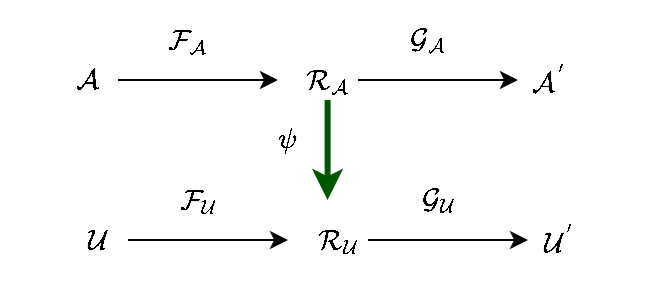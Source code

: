 <mxfile version="20.6.0" type="github">
  <diagram id="MJw_VQMlMMKwu6G3V24O" name="第 1 页">
    <mxGraphModel dx="415" dy="219" grid="1" gridSize="10" guides="1" tooltips="1" connect="1" arrows="1" fold="1" page="1" pageScale="1" pageWidth="827" pageHeight="1169" math="1" shadow="0">
      <root>
        <mxCell id="0" />
        <mxCell id="1" parent="0" />
        <mxCell id="_eu8RNjL3aE1zg_XiL9r-3" value="$$\mathcal{A}$$" style="text;html=1;align=center;verticalAlign=middle;whiteSpace=wrap;rounded=0;" vertex="1" parent="1">
          <mxGeometry x="190" y="180" width="70" height="40" as="geometry" />
        </mxCell>
        <mxCell id="_eu8RNjL3aE1zg_XiL9r-5" value="" style="endArrow=classic;html=1;rounded=0;" edge="1" parent="1">
          <mxGeometry width="50" height="50" relative="1" as="geometry">
            <mxPoint x="240" y="200" as="sourcePoint" />
            <mxPoint x="320" y="200" as="targetPoint" />
          </mxGeometry>
        </mxCell>
        <mxCell id="_eu8RNjL3aE1zg_XiL9r-6" value="$$\mathcal{A}^{&#39;}$$" style="text;html=1;strokeColor=none;fillColor=none;align=center;verticalAlign=middle;whiteSpace=wrap;rounded=0;" vertex="1" parent="1">
          <mxGeometry x="420" y="180" width="70" height="40" as="geometry" />
        </mxCell>
        <mxCell id="_eu8RNjL3aE1zg_XiL9r-11" value="$$\mathcal{F}_{\mathcal{A}}$$" style="text;html=1;strokeColor=none;fillColor=none;align=center;verticalAlign=middle;whiteSpace=wrap;rounded=0;" vertex="1" parent="1">
          <mxGeometry x="240" y="160" width="70" height="40" as="geometry" />
        </mxCell>
        <mxCell id="_eu8RNjL3aE1zg_XiL9r-12" value="" style="endArrow=classic;html=1;rounded=0;" edge="1" parent="1">
          <mxGeometry width="50" height="50" relative="1" as="geometry">
            <mxPoint x="360" y="200" as="sourcePoint" />
            <mxPoint x="440" y="200" as="targetPoint" />
          </mxGeometry>
        </mxCell>
        <mxCell id="_eu8RNjL3aE1zg_XiL9r-13" value="$$\mathcal{G}_{\mathcal{A}}$$" style="text;html=1;strokeColor=none;fillColor=none;align=center;verticalAlign=middle;whiteSpace=wrap;rounded=0;" vertex="1" parent="1">
          <mxGeometry x="360" y="160" width="70" height="40" as="geometry" />
        </mxCell>
        <mxCell id="_eu8RNjL3aE1zg_XiL9r-14" value="$$\mathcal{R}_{\mathcal{A}}$$" style="text;html=1;align=center;verticalAlign=middle;whiteSpace=wrap;rounded=0;" vertex="1" parent="1">
          <mxGeometry x="310" y="180" width="70" height="40" as="geometry" />
        </mxCell>
        <mxCell id="_eu8RNjL3aE1zg_XiL9r-20" value="$$\mathcal{U}$$" style="text;html=1;align=center;verticalAlign=middle;whiteSpace=wrap;rounded=0;" vertex="1" parent="1">
          <mxGeometry x="195" y="260" width="70" height="40" as="geometry" />
        </mxCell>
        <mxCell id="_eu8RNjL3aE1zg_XiL9r-21" value="" style="endArrow=classic;html=1;rounded=0;" edge="1" parent="1">
          <mxGeometry width="50" height="50" relative="1" as="geometry">
            <mxPoint x="245" y="280" as="sourcePoint" />
            <mxPoint x="325" y="280" as="targetPoint" />
          </mxGeometry>
        </mxCell>
        <mxCell id="_eu8RNjL3aE1zg_XiL9r-22" value="$$\mathcal{U}^{&#39;}$$" style="text;html=1;strokeColor=none;fillColor=none;align=center;verticalAlign=middle;whiteSpace=wrap;rounded=0;" vertex="1" parent="1">
          <mxGeometry x="425" y="260" width="70" height="40" as="geometry" />
        </mxCell>
        <mxCell id="_eu8RNjL3aE1zg_XiL9r-23" value="$$\mathcal{F}_{\mathcal{U}}$$" style="text;html=1;strokeColor=none;fillColor=none;align=center;verticalAlign=middle;whiteSpace=wrap;rounded=0;" vertex="1" parent="1">
          <mxGeometry x="245" y="240" width="70" height="40" as="geometry" />
        </mxCell>
        <mxCell id="_eu8RNjL3aE1zg_XiL9r-24" value="" style="endArrow=classic;html=1;rounded=0;" edge="1" parent="1">
          <mxGeometry width="50" height="50" relative="1" as="geometry">
            <mxPoint x="365" y="280" as="sourcePoint" />
            <mxPoint x="445" y="280" as="targetPoint" />
          </mxGeometry>
        </mxCell>
        <mxCell id="_eu8RNjL3aE1zg_XiL9r-25" value="$$\mathcal{G}_{\mathcal{U}}$$" style="text;html=1;strokeColor=none;fillColor=none;align=center;verticalAlign=middle;whiteSpace=wrap;rounded=0;" vertex="1" parent="1">
          <mxGeometry x="365" y="240" width="70" height="40" as="geometry" />
        </mxCell>
        <mxCell id="_eu8RNjL3aE1zg_XiL9r-26" value="$$\mathcal{R}_{\mathcal{U}}$$" style="text;html=1;align=center;verticalAlign=middle;whiteSpace=wrap;rounded=0;" vertex="1" parent="1">
          <mxGeometry x="315" y="260" width="70" height="40" as="geometry" />
        </mxCell>
        <mxCell id="_eu8RNjL3aE1zg_XiL9r-27" value="" style="endArrow=classic;html=1;rounded=0;fontColor=#FF3333;fillColor=#008a00;strokeColor=#005700;strokeWidth=3;" edge="1" parent="1">
          <mxGeometry width="50" height="50" relative="1" as="geometry">
            <mxPoint x="344.8" y="210" as="sourcePoint" />
            <mxPoint x="344.8" y="260" as="targetPoint" />
          </mxGeometry>
        </mxCell>
        <mxCell id="_eu8RNjL3aE1zg_XiL9r-28" value="$$\psi$$" style="text;html=1;align=center;verticalAlign=middle;whiteSpace=wrap;rounded=0;" vertex="1" parent="1">
          <mxGeometry x="290" y="210" width="70" height="40" as="geometry" />
        </mxCell>
      </root>
    </mxGraphModel>
  </diagram>
</mxfile>
